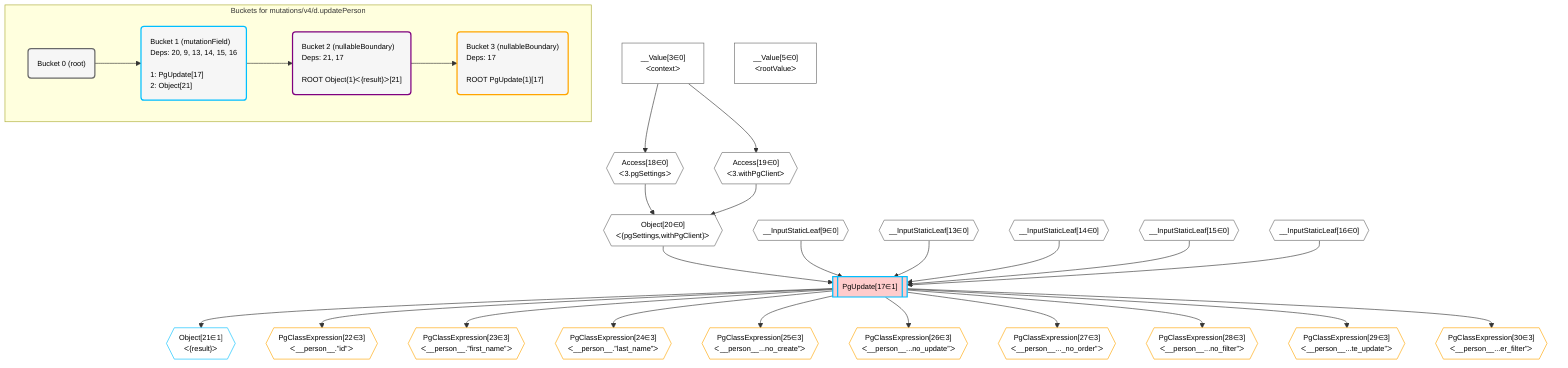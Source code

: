 %%{init: {'themeVariables': { 'fontSize': '12px'}}}%%
graph TD
    classDef path fill:#eee,stroke:#000,color:#000
    classDef plan fill:#fff,stroke-width:1px,color:#000
    classDef itemplan fill:#fff,stroke-width:2px,color:#000
    classDef unbatchedplan fill:#dff,stroke-width:1px,color:#000
    classDef sideeffectplan fill:#fcc,stroke-width:2px,color:#000
    classDef bucket fill:#f6f6f6,color:#000,stroke-width:2px,text-align:left


    %% define steps
    __Value3["__Value[3∈0]<br />ᐸcontextᐳ"]:::plan
    __Value5["__Value[5∈0]<br />ᐸrootValueᐳ"]:::plan
    __InputStaticLeaf9{{"__InputStaticLeaf[9∈0]"}}:::plan
    __InputStaticLeaf13{{"__InputStaticLeaf[13∈0]"}}:::plan
    __InputStaticLeaf14{{"__InputStaticLeaf[14∈0]"}}:::plan
    __InputStaticLeaf15{{"__InputStaticLeaf[15∈0]"}}:::plan
    __InputStaticLeaf16{{"__InputStaticLeaf[16∈0]"}}:::plan
    Access18{{"Access[18∈0]<br />ᐸ3.pgSettingsᐳ"}}:::plan
    Access19{{"Access[19∈0]<br />ᐸ3.withPgClientᐳ"}}:::plan
    Object20{{"Object[20∈0]<br />ᐸ{pgSettings,withPgClient}ᐳ"}}:::plan
    PgUpdate17[["PgUpdate[17∈1]"]]:::sideeffectplan
    Object21{{"Object[21∈1]<br />ᐸ{result}ᐳ"}}:::plan
    PgClassExpression22{{"PgClassExpression[22∈3]<br />ᐸ__person__.”id”ᐳ"}}:::plan
    PgClassExpression23{{"PgClassExpression[23∈3]<br />ᐸ__person__.”first_name”ᐳ"}}:::plan
    PgClassExpression24{{"PgClassExpression[24∈3]<br />ᐸ__person__.”last_name”ᐳ"}}:::plan
    PgClassExpression25{{"PgClassExpression[25∈3]<br />ᐸ__person__...no_create”ᐳ"}}:::plan
    PgClassExpression26{{"PgClassExpression[26∈3]<br />ᐸ__person__...no_update”ᐳ"}}:::plan
    PgClassExpression27{{"PgClassExpression[27∈3]<br />ᐸ__person__..._no_order”ᐳ"}}:::plan
    PgClassExpression28{{"PgClassExpression[28∈3]<br />ᐸ__person__...no_filter”ᐳ"}}:::plan
    PgClassExpression29{{"PgClassExpression[29∈3]<br />ᐸ__person__...te_update”ᐳ"}}:::plan
    PgClassExpression30{{"PgClassExpression[30∈3]<br />ᐸ__person__...er_filter”ᐳ"}}:::plan

    %% plan dependencies
    __Value3 --> Access18
    __Value3 --> Access19
    Access18 & Access19 --> Object20
    Object20 & __InputStaticLeaf9 & __InputStaticLeaf13 & __InputStaticLeaf14 & __InputStaticLeaf15 & __InputStaticLeaf16 --> PgUpdate17
    PgUpdate17 --> Object21
    PgUpdate17 --> PgClassExpression22
    PgUpdate17 --> PgClassExpression23
    PgUpdate17 --> PgClassExpression24
    PgUpdate17 --> PgClassExpression25
    PgUpdate17 --> PgClassExpression26
    PgUpdate17 --> PgClassExpression27
    PgUpdate17 --> PgClassExpression28
    PgUpdate17 --> PgClassExpression29
    PgUpdate17 --> PgClassExpression30

    subgraph "Buckets for mutations/v4/d.updatePerson"
    Bucket0("Bucket 0 (root)"):::bucket
    classDef bucket0 stroke:#696969
    class Bucket0,__Value3,__Value5,__InputStaticLeaf9,__InputStaticLeaf13,__InputStaticLeaf14,__InputStaticLeaf15,__InputStaticLeaf16,Access18,Access19,Object20 bucket0
    Bucket1("Bucket 1 (mutationField)<br />Deps: 20, 9, 13, 14, 15, 16<br /><br />1: PgUpdate[17]<br />2: Object[21]"):::bucket
    classDef bucket1 stroke:#00bfff
    class Bucket1,PgUpdate17,Object21 bucket1
    Bucket2("Bucket 2 (nullableBoundary)<br />Deps: 21, 17<br /><br />ROOT Object{1}ᐸ{result}ᐳ[21]"):::bucket
    classDef bucket2 stroke:#7f007f
    class Bucket2 bucket2
    Bucket3("Bucket 3 (nullableBoundary)<br />Deps: 17<br /><br />ROOT PgUpdate{1}[17]"):::bucket
    classDef bucket3 stroke:#ffa500
    class Bucket3,PgClassExpression22,PgClassExpression23,PgClassExpression24,PgClassExpression25,PgClassExpression26,PgClassExpression27,PgClassExpression28,PgClassExpression29,PgClassExpression30 bucket3
    Bucket0 --> Bucket1
    Bucket1 --> Bucket2
    Bucket2 --> Bucket3
    end